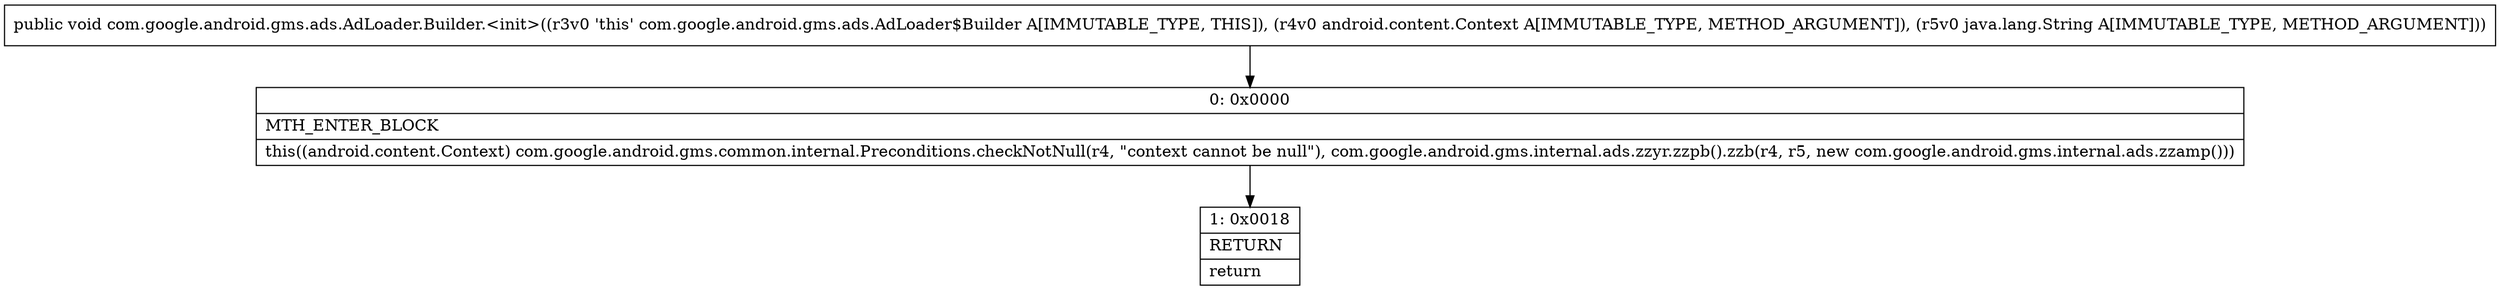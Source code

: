 digraph "CFG forcom.google.android.gms.ads.AdLoader.Builder.\<init\>(Landroid\/content\/Context;Ljava\/lang\/String;)V" {
Node_0 [shape=record,label="{0\:\ 0x0000|MTH_ENTER_BLOCK\l|this((android.content.Context) com.google.android.gms.common.internal.Preconditions.checkNotNull(r4, \"context cannot be null\"), com.google.android.gms.internal.ads.zzyr.zzpb().zzb(r4, r5, new com.google.android.gms.internal.ads.zzamp()))\l}"];
Node_1 [shape=record,label="{1\:\ 0x0018|RETURN\l|return\l}"];
MethodNode[shape=record,label="{public void com.google.android.gms.ads.AdLoader.Builder.\<init\>((r3v0 'this' com.google.android.gms.ads.AdLoader$Builder A[IMMUTABLE_TYPE, THIS]), (r4v0 android.content.Context A[IMMUTABLE_TYPE, METHOD_ARGUMENT]), (r5v0 java.lang.String A[IMMUTABLE_TYPE, METHOD_ARGUMENT])) }"];
MethodNode -> Node_0;
Node_0 -> Node_1;
}

